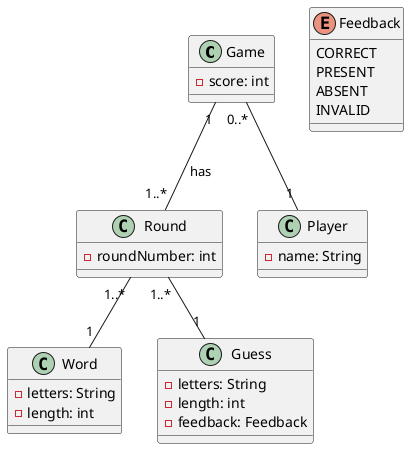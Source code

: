 @startuml domain

class Game {
  - score: int
}

class Round {
  - roundNumber: int
}

class Player {
  - name: String
}

class Word {
  - letters: String
  - length: int
}

class Guess {
  - letters: String
  - length: int
  - feedback: Feedback
}

enum Feedback {
  CORRECT
  PRESENT
  ABSENT
  INVALID
}

Game "0..*" -- "1" Player 
Game "1" -- "1..*" Round : has
Round "1..*" -- "1" Word
Round "1..*" -- "1" Guess


@enduml